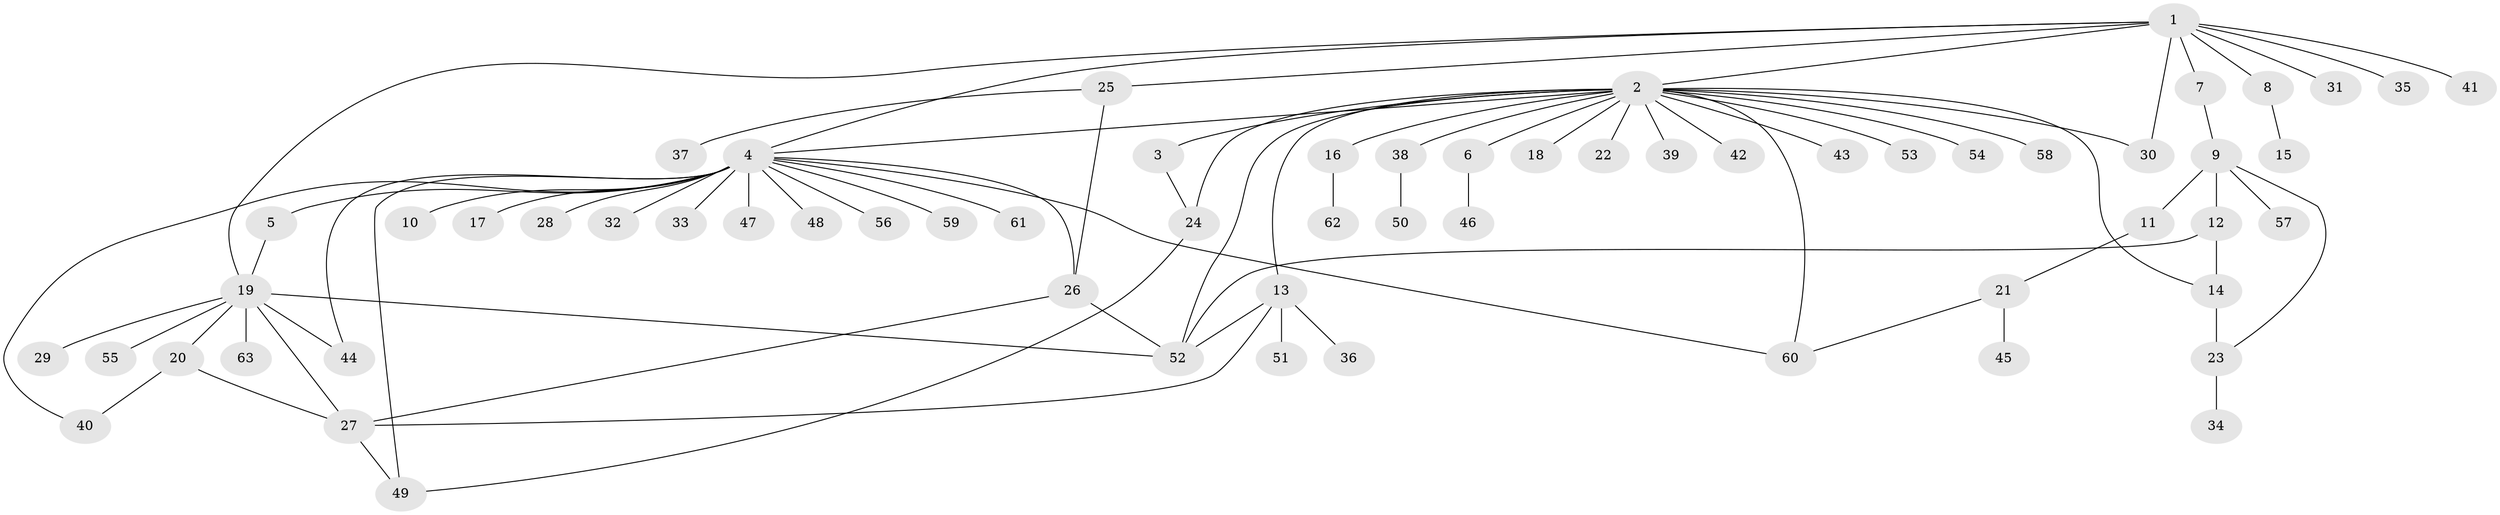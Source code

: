 // original degree distribution, {14: 0.009615384615384616, 21: 0.009615384615384616, 3: 0.11538461538461539, 20: 0.009615384615384616, 2: 0.20192307692307693, 6: 0.019230769230769232, 1: 0.5288461538461539, 4: 0.07692307692307693, 10: 0.009615384615384616, 5: 0.019230769230769232}
// Generated by graph-tools (version 1.1) at 2025/50/03/04/25 22:50:28]
// undirected, 63 vertices, 82 edges
graph export_dot {
  node [color=gray90,style=filled];
  1;
  2;
  3;
  4;
  5;
  6;
  7;
  8;
  9;
  10;
  11;
  12;
  13;
  14;
  15;
  16;
  17;
  18;
  19;
  20;
  21;
  22;
  23;
  24;
  25;
  26;
  27;
  28;
  29;
  30;
  31;
  32;
  33;
  34;
  35;
  36;
  37;
  38;
  39;
  40;
  41;
  42;
  43;
  44;
  45;
  46;
  47;
  48;
  49;
  50;
  51;
  52;
  53;
  54;
  55;
  56;
  57;
  58;
  59;
  60;
  61;
  62;
  63;
  1 -- 2 [weight=1.0];
  1 -- 4 [weight=1.0];
  1 -- 7 [weight=1.0];
  1 -- 8 [weight=2.0];
  1 -- 19 [weight=1.0];
  1 -- 25 [weight=1.0];
  1 -- 30 [weight=2.0];
  1 -- 31 [weight=1.0];
  1 -- 35 [weight=1.0];
  1 -- 41 [weight=1.0];
  2 -- 3 [weight=1.0];
  2 -- 4 [weight=1.0];
  2 -- 6 [weight=1.0];
  2 -- 13 [weight=1.0];
  2 -- 14 [weight=1.0];
  2 -- 16 [weight=1.0];
  2 -- 18 [weight=1.0];
  2 -- 22 [weight=1.0];
  2 -- 24 [weight=1.0];
  2 -- 30 [weight=1.0];
  2 -- 38 [weight=1.0];
  2 -- 39 [weight=1.0];
  2 -- 42 [weight=1.0];
  2 -- 43 [weight=1.0];
  2 -- 52 [weight=1.0];
  2 -- 53 [weight=1.0];
  2 -- 54 [weight=1.0];
  2 -- 58 [weight=1.0];
  2 -- 60 [weight=1.0];
  3 -- 24 [weight=1.0];
  4 -- 5 [weight=1.0];
  4 -- 10 [weight=1.0];
  4 -- 17 [weight=1.0];
  4 -- 26 [weight=1.0];
  4 -- 28 [weight=1.0];
  4 -- 32 [weight=1.0];
  4 -- 33 [weight=1.0];
  4 -- 40 [weight=1.0];
  4 -- 44 [weight=1.0];
  4 -- 47 [weight=1.0];
  4 -- 48 [weight=1.0];
  4 -- 49 [weight=1.0];
  4 -- 56 [weight=1.0];
  4 -- 59 [weight=1.0];
  4 -- 60 [weight=1.0];
  4 -- 61 [weight=1.0];
  5 -- 19 [weight=1.0];
  6 -- 46 [weight=1.0];
  7 -- 9 [weight=1.0];
  8 -- 15 [weight=3.0];
  9 -- 11 [weight=1.0];
  9 -- 12 [weight=1.0];
  9 -- 23 [weight=1.0];
  9 -- 57 [weight=1.0];
  11 -- 21 [weight=1.0];
  12 -- 14 [weight=1.0];
  12 -- 52 [weight=1.0];
  13 -- 27 [weight=1.0];
  13 -- 36 [weight=1.0];
  13 -- 51 [weight=1.0];
  13 -- 52 [weight=1.0];
  14 -- 23 [weight=2.0];
  16 -- 62 [weight=1.0];
  19 -- 20 [weight=1.0];
  19 -- 27 [weight=1.0];
  19 -- 29 [weight=1.0];
  19 -- 44 [weight=1.0];
  19 -- 52 [weight=1.0];
  19 -- 55 [weight=1.0];
  19 -- 63 [weight=1.0];
  20 -- 27 [weight=1.0];
  20 -- 40 [weight=1.0];
  21 -- 45 [weight=1.0];
  21 -- 60 [weight=1.0];
  23 -- 34 [weight=1.0];
  24 -- 49 [weight=1.0];
  25 -- 26 [weight=1.0];
  25 -- 37 [weight=1.0];
  26 -- 27 [weight=1.0];
  26 -- 52 [weight=1.0];
  27 -- 49 [weight=1.0];
  38 -- 50 [weight=2.0];
}
